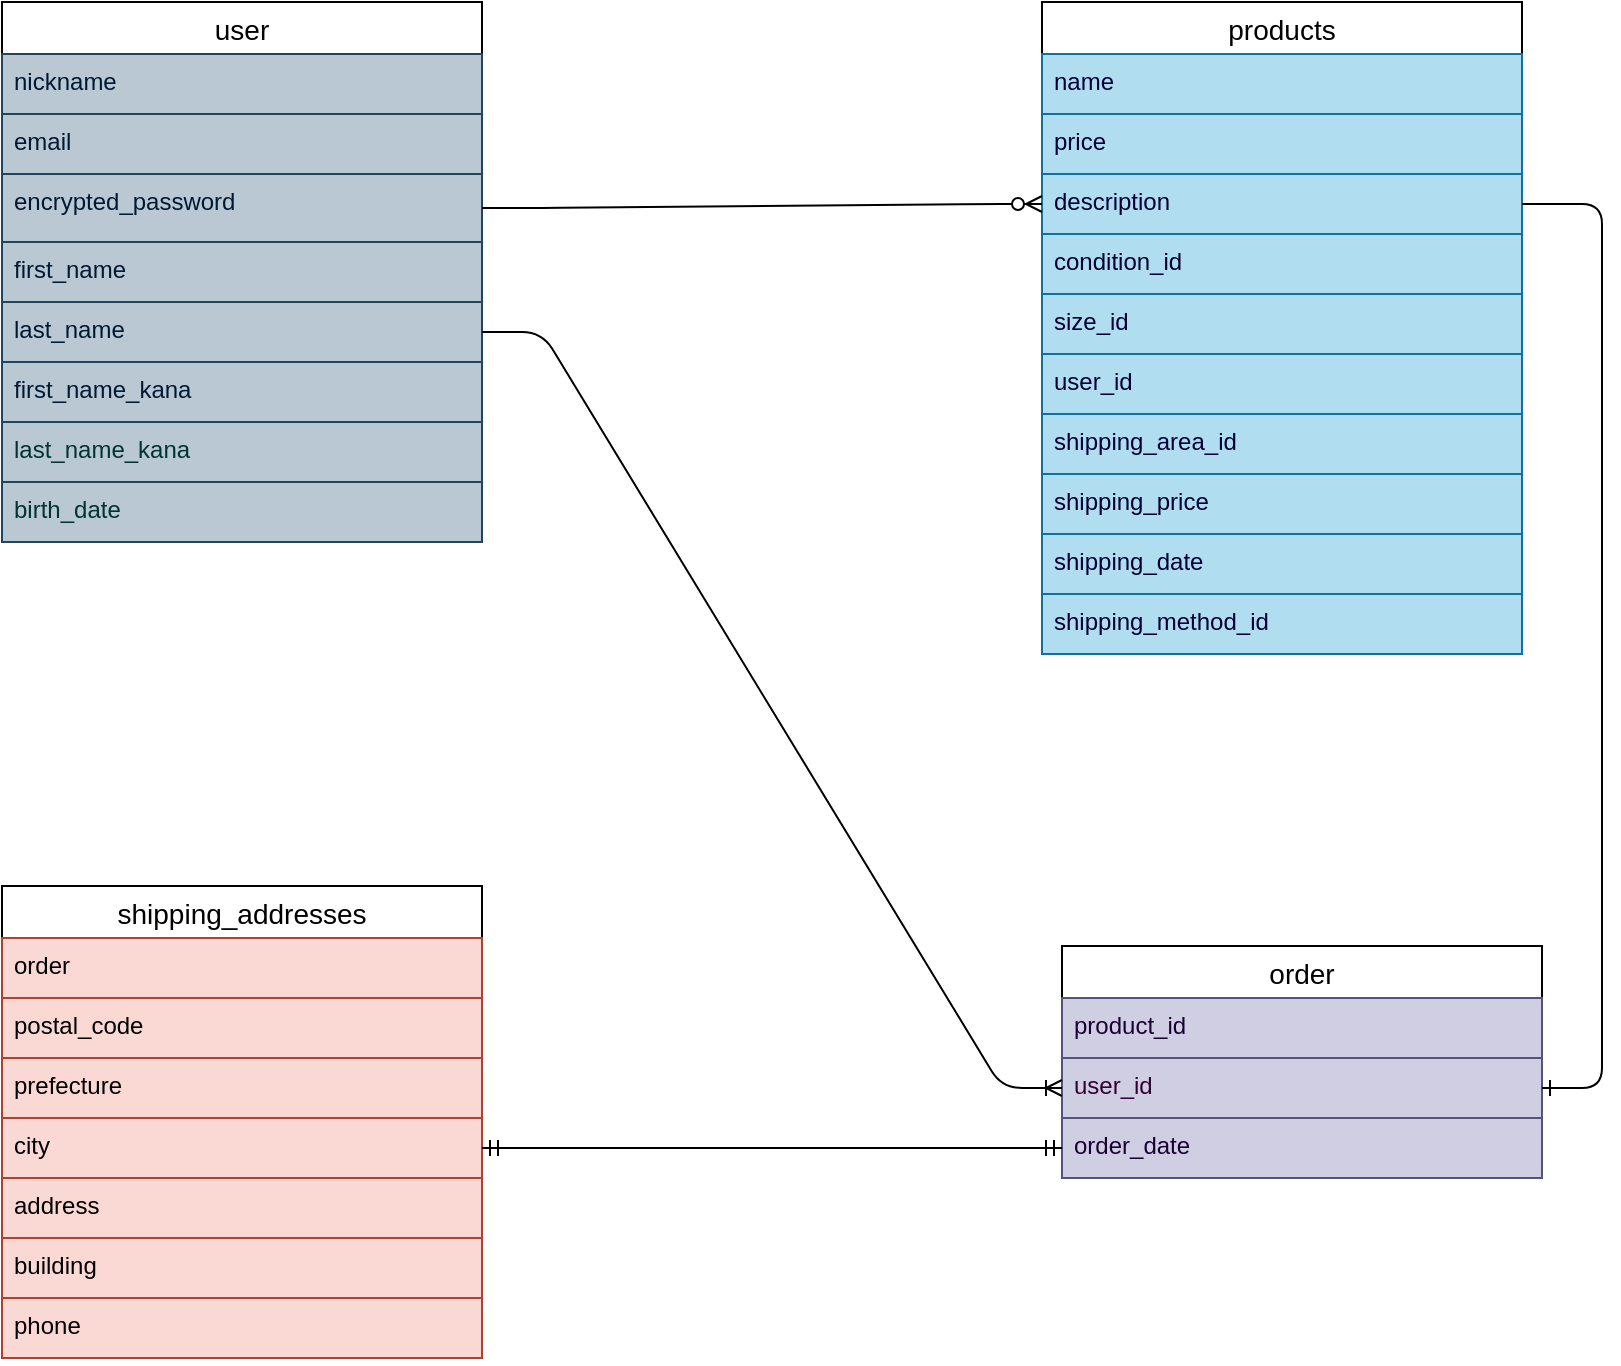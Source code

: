 <mxfile>
    <diagram id="-Es8nbkKkwKBYno5oO6k" name="ページ1">
        <mxGraphModel dx="1073" dy="773" grid="1" gridSize="10" guides="1" tooltips="1" connect="1" arrows="1" fold="1" page="1" pageScale="1" pageWidth="1169" pageHeight="827" math="0" shadow="0">
            <root>
                <mxCell id="0"/>
                <mxCell id="1" parent="0"/>
                <mxCell id="3" value="user" style="swimlane;fontStyle=0;childLayout=stackLayout;horizontal=1;startSize=26;horizontalStack=0;resizeParent=1;resizeParentMax=0;resizeLast=0;collapsible=1;marginBottom=0;align=center;fontSize=14;rotation=0;" parent="1" vertex="1">
                    <mxGeometry x="280" y="48" width="240" height="270" as="geometry"/>
                </mxCell>
                <mxCell id="4" value="nickname" style="text;strokeColor=#23445d;fillColor=#bac8d3;spacingLeft=4;spacingRight=4;overflow=hidden;rotatable=0;points=[[0,0.5],[1,0.5]];portConstraint=eastwest;fontSize=12;fontColor=#001933;" parent="3" vertex="1">
                    <mxGeometry y="26" width="240" height="30" as="geometry"/>
                </mxCell>
                <mxCell id="5" value="email" style="text;strokeColor=#23445d;fillColor=#bac8d3;spacingLeft=4;spacingRight=4;overflow=hidden;rotatable=0;points=[[0,0.5],[1,0.5]];portConstraint=eastwest;fontSize=12;fontColor=#001933;" parent="3" vertex="1">
                    <mxGeometry y="56" width="240" height="30" as="geometry"/>
                </mxCell>
                <mxCell id="6" value="encrypted_password" style="text;strokeColor=#23445d;fillColor=#bac8d3;spacingLeft=4;spacingRight=4;overflow=hidden;rotatable=0;points=[[0,0.5],[1,0.5]];portConstraint=eastwest;fontSize=12;fontColor=#001933;" parent="3" vertex="1">
                    <mxGeometry y="86" width="240" height="34" as="geometry"/>
                </mxCell>
                <mxCell id="167" value="first_name " style="text;strokeColor=#23445d;fillColor=#bac8d3;spacingLeft=4;spacingRight=4;overflow=hidden;rotatable=0;points=[[0,0.5],[1,0.5]];portConstraint=eastwest;fontSize=12;fontColor=#001933;" parent="3" vertex="1">
                    <mxGeometry y="120" width="240" height="30" as="geometry"/>
                </mxCell>
                <mxCell id="168" value="last_name " style="text;strokeColor=#23445d;fillColor=#bac8d3;spacingLeft=4;spacingRight=4;overflow=hidden;rotatable=0;points=[[0,0.5],[1,0.5]];portConstraint=eastwest;fontSize=12;fontColor=#001933;" parent="3" vertex="1">
                    <mxGeometry y="150" width="240" height="30" as="geometry"/>
                </mxCell>
                <mxCell id="169" value="first_name_kana" style="text;strokeColor=#23445d;fillColor=#bac8d3;spacingLeft=4;spacingRight=4;overflow=hidden;rotatable=0;points=[[0,0.5],[1,0.5]];portConstraint=eastwest;fontSize=12;fontColor=#001933;" parent="3" vertex="1">
                    <mxGeometry y="180" width="240" height="30" as="geometry"/>
                </mxCell>
                <mxCell id="170" value="last_name_kana" style="text;strokeColor=#23445d;fillColor=#bac8d3;spacingLeft=4;spacingRight=4;overflow=hidden;rotatable=0;points=[[0,0.5],[1,0.5]];portConstraint=eastwest;fontSize=12;fontColor=#003333;" parent="3" vertex="1">
                    <mxGeometry y="210" width="240" height="30" as="geometry"/>
                </mxCell>
                <mxCell id="171" value="birth_date" style="text;strokeColor=#23445d;fillColor=#bac8d3;spacingLeft=4;spacingRight=4;overflow=hidden;rotatable=0;points=[[0,0.5],[1,0.5]];portConstraint=eastwest;fontSize=12;fontColor=#003333;" parent="3" vertex="1">
                    <mxGeometry y="240" width="240" height="30" as="geometry"/>
                </mxCell>
                <mxCell id="7" value="products" style="swimlane;fontStyle=0;childLayout=stackLayout;horizontal=1;startSize=26;horizontalStack=0;resizeParent=1;resizeParentMax=0;resizeLast=0;collapsible=1;marginBottom=0;align=center;fontSize=14;" parent="1" vertex="1">
                    <mxGeometry x="800" y="48" width="240" height="326" as="geometry"/>
                </mxCell>
                <mxCell id="10" value="name" style="text;strokeColor=#10739e;fillColor=#b1ddf0;spacingLeft=4;spacingRight=4;overflow=hidden;rotatable=0;points=[[0,0.5],[1,0.5]];portConstraint=eastwest;fontSize=12;fontColor=#000033;" parent="7" vertex="1">
                    <mxGeometry y="26" width="240" height="30" as="geometry"/>
                </mxCell>
                <mxCell id="176" value="price" style="text;strokeColor=#10739e;fillColor=#b1ddf0;spacingLeft=4;spacingRight=4;overflow=hidden;rotatable=0;points=[[0,0.5],[1,0.5]];portConstraint=eastwest;fontSize=12;fontColor=#000033;" parent="7" vertex="1">
                    <mxGeometry y="56" width="240" height="30" as="geometry"/>
                </mxCell>
                <mxCell id="175" value="description" style="text;strokeColor=#10739e;fillColor=#b1ddf0;spacingLeft=4;spacingRight=4;overflow=hidden;rotatable=0;points=[[0,0.5],[1,0.5]];portConstraint=eastwest;fontSize=12;fontColor=#000033;" parent="7" vertex="1">
                    <mxGeometry y="86" width="240" height="30" as="geometry"/>
                </mxCell>
                <mxCell id="188" value="condition_id" style="text;strokeColor=#10739e;fillColor=#b1ddf0;spacingLeft=4;spacingRight=4;overflow=hidden;rotatable=0;points=[[0,0.5],[1,0.5]];portConstraint=eastwest;fontSize=12;fontColor=#000033;" parent="7" vertex="1">
                    <mxGeometry y="116" width="240" height="30" as="geometry"/>
                </mxCell>
                <mxCell id="211" value="size_id" style="text;strokeColor=#10739e;fillColor=#b1ddf0;spacingLeft=4;spacingRight=4;overflow=hidden;rotatable=0;points=[[0,0.5],[1,0.5]];portConstraint=eastwest;fontSize=12;fontColor=#000033;" vertex="1" parent="7">
                    <mxGeometry y="146" width="240" height="30" as="geometry"/>
                </mxCell>
                <mxCell id="213" value="user_id" style="text;strokeColor=#10739e;fillColor=#b1ddf0;spacingLeft=4;spacingRight=4;overflow=hidden;rotatable=0;points=[[0,0.5],[1,0.5]];portConstraint=eastwest;fontSize=12;fontColor=#000033;" vertex="1" parent="7">
                    <mxGeometry y="176" width="240" height="30" as="geometry"/>
                </mxCell>
                <mxCell id="214" value="shipping_area_id" style="text;strokeColor=#10739e;fillColor=#b1ddf0;spacingLeft=4;spacingRight=4;overflow=hidden;rotatable=0;points=[[0,0.5],[1,0.5]];portConstraint=eastwest;fontSize=12;fontColor=#000033;" vertex="1" parent="7">
                    <mxGeometry y="206" width="240" height="30" as="geometry"/>
                </mxCell>
                <mxCell id="215" value="shipping_price" style="text;strokeColor=#10739e;fillColor=#b1ddf0;spacingLeft=4;spacingRight=4;overflow=hidden;rotatable=0;points=[[0,0.5],[1,0.5]];portConstraint=eastwest;fontSize=12;fontColor=#000033;" vertex="1" parent="7">
                    <mxGeometry y="236" width="240" height="30" as="geometry"/>
                </mxCell>
                <mxCell id="217" value="shipping_date" style="text;strokeColor=#10739e;fillColor=#b1ddf0;spacingLeft=4;spacingRight=4;overflow=hidden;rotatable=0;points=[[0,0.5],[1,0.5]];portConstraint=eastwest;fontSize=12;fontColor=#000033;" vertex="1" parent="7">
                    <mxGeometry y="266" width="240" height="30" as="geometry"/>
                </mxCell>
                <mxCell id="218" value="shipping_method_id" style="text;strokeColor=#10739e;fillColor=#b1ddf0;spacingLeft=4;spacingRight=4;overflow=hidden;rotatable=0;points=[[0,0.5],[1,0.5]];portConstraint=eastwest;fontSize=12;fontColor=#000033;" vertex="1" parent="7">
                    <mxGeometry y="296" width="240" height="30" as="geometry"/>
                </mxCell>
                <mxCell id="11" value="order" style="swimlane;fontStyle=0;childLayout=stackLayout;horizontal=1;startSize=26;horizontalStack=0;resizeParent=1;resizeParentMax=0;resizeLast=0;collapsible=1;marginBottom=0;align=center;fontSize=14;" parent="1" vertex="1">
                    <mxGeometry x="810" y="520" width="240" height="116" as="geometry"/>
                </mxCell>
                <mxCell id="196" value="product_id" style="text;strokeColor=#56517e;fillColor=#d0cee2;spacingLeft=4;spacingRight=4;overflow=hidden;rotatable=0;points=[[0,0.5],[1,0.5]];portConstraint=eastwest;fontSize=12;fontColor=#190033;" parent="11" vertex="1">
                    <mxGeometry y="26" width="240" height="30" as="geometry"/>
                </mxCell>
                <mxCell id="12" value="user_id" style="text;strokeColor=#56517e;fillColor=#d0cee2;spacingLeft=4;spacingRight=4;overflow=hidden;rotatable=0;points=[[0,0.5],[1,0.5]];portConstraint=eastwest;fontSize=12;fontColor=#330033;" parent="11" vertex="1">
                    <mxGeometry y="56" width="240" height="30" as="geometry"/>
                </mxCell>
                <mxCell id="182" value="order_date" style="text;strokeColor=#56517e;fillColor=#d0cee2;spacingLeft=4;spacingRight=4;overflow=hidden;rotatable=0;points=[[0,0.5],[1,0.5]];portConstraint=eastwest;fontSize=12;fontColor=#190033;" parent="11" vertex="1">
                    <mxGeometry y="86" width="240" height="30" as="geometry"/>
                </mxCell>
                <mxCell id="187" value="" style="edgeStyle=entityRelationEdgeStyle;fontSize=12;html=1;endArrow=ERoneToMany;" parent="1" source="168" target="12" edge="1">
                    <mxGeometry width="100" height="100" relative="1" as="geometry">
                        <mxPoint x="540" y="420" as="sourcePoint"/>
                        <mxPoint x="940" y="645" as="targetPoint"/>
                    </mxGeometry>
                </mxCell>
                <mxCell id="199" value="" style="edgeStyle=entityRelationEdgeStyle;fontSize=12;html=1;endArrow=ERzeroToMany;endFill=1;" edge="1" parent="1" source="6" target="175">
                    <mxGeometry width="100" height="100" relative="1" as="geometry">
                        <mxPoint x="350" y="514" as="sourcePoint"/>
                        <mxPoint x="450" y="414" as="targetPoint"/>
                    </mxGeometry>
                </mxCell>
                <mxCell id="200" value="shipping_addresses" style="swimlane;fontStyle=0;childLayout=stackLayout;horizontal=1;startSize=26;horizontalStack=0;resizeParent=1;resizeParentMax=0;resizeLast=0;collapsible=1;marginBottom=0;align=center;fontSize=14;" vertex="1" parent="1">
                    <mxGeometry x="280" y="490" width="240" height="236" as="geometry"/>
                </mxCell>
                <mxCell id="201" value="order" style="text;strokeColor=#ae4132;fillColor=#fad9d5;spacingLeft=4;spacingRight=4;overflow=hidden;rotatable=0;points=[[0,0.5],[1,0.5]];portConstraint=eastwest;fontSize=12;fontColor=#000000;" vertex="1" parent="200">
                    <mxGeometry y="26" width="240" height="30" as="geometry"/>
                </mxCell>
                <mxCell id="202" value="postal_code" style="text;strokeColor=#ae4132;fillColor=#fad9d5;spacingLeft=4;spacingRight=4;overflow=hidden;rotatable=0;points=[[0,0.5],[1,0.5]];portConstraint=eastwest;fontSize=12;fontColor=#000000;" vertex="1" parent="200">
                    <mxGeometry y="56" width="240" height="30" as="geometry"/>
                </mxCell>
                <mxCell id="203" value="prefecture" style="text;strokeColor=#ae4132;fillColor=#fad9d5;spacingLeft=4;spacingRight=4;overflow=hidden;rotatable=0;points=[[0,0.5],[1,0.5]];portConstraint=eastwest;fontSize=12;fontColor=#000000;" vertex="1" parent="200">
                    <mxGeometry y="86" width="240" height="30" as="geometry"/>
                </mxCell>
                <mxCell id="204" value="city" style="text;strokeColor=#ae4132;fillColor=#fad9d5;spacingLeft=4;spacingRight=4;overflow=hidden;rotatable=0;points=[[0,0.5],[1,0.5]];portConstraint=eastwest;fontSize=12;fontColor=#000000;" vertex="1" parent="200">
                    <mxGeometry y="116" width="240" height="30" as="geometry"/>
                </mxCell>
                <mxCell id="205" value="address" style="text;strokeColor=#ae4132;fillColor=#fad9d5;spacingLeft=4;spacingRight=4;overflow=hidden;rotatable=0;points=[[0,0.5],[1,0.5]];portConstraint=eastwest;fontSize=12;fontColor=#000000;" vertex="1" parent="200">
                    <mxGeometry y="146" width="240" height="30" as="geometry"/>
                </mxCell>
                <mxCell id="206" value="building" style="text;strokeColor=#ae4132;fillColor=#fad9d5;spacingLeft=4;spacingRight=4;overflow=hidden;rotatable=0;points=[[0,0.5],[1,0.5]];portConstraint=eastwest;fontSize=12;fontColor=#000000;" vertex="1" parent="200">
                    <mxGeometry y="176" width="240" height="30" as="geometry"/>
                </mxCell>
                <mxCell id="207" value="phone" style="text;strokeColor=#ae4132;fillColor=#fad9d5;spacingLeft=4;spacingRight=4;overflow=hidden;rotatable=0;points=[[0,0.5],[1,0.5]];portConstraint=eastwest;fontSize=12;fontColor=#000000;" vertex="1" parent="200">
                    <mxGeometry y="206" width="240" height="30" as="geometry"/>
                </mxCell>
                <mxCell id="208" value="" style="edgeStyle=entityRelationEdgeStyle;fontSize=12;html=1;endArrow=ERmandOne;startArrow=ERmandOne;fontColor=#003333;" edge="1" parent="1" source="204" target="182">
                    <mxGeometry width="100" height="100" relative="1" as="geometry">
                        <mxPoint x="590" y="440" as="sourcePoint"/>
                        <mxPoint x="690" y="340" as="targetPoint"/>
                    </mxGeometry>
                </mxCell>
                <mxCell id="209" value="" style="edgeStyle=entityRelationEdgeStyle;fontSize=12;html=1;endArrow=ERone;endFill=1;fontColor=#003333;" edge="1" parent="1" source="175" target="12">
                    <mxGeometry width="100" height="100" relative="1" as="geometry">
                        <mxPoint x="1040" y="430" as="sourcePoint"/>
                        <mxPoint x="1140" y="330" as="targetPoint"/>
                    </mxGeometry>
                </mxCell>
            </root>
        </mxGraphModel>
    </diagram>
</mxfile>
